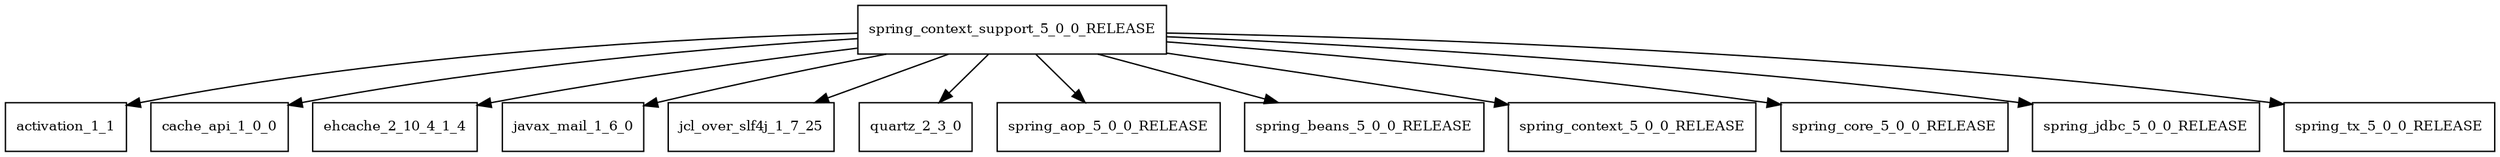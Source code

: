 digraph spring_context_support_5_0_0_RELEASE_dependencies {
  node [shape = box, fontsize=10.0];
  spring_context_support_5_0_0_RELEASE -> activation_1_1;
  spring_context_support_5_0_0_RELEASE -> cache_api_1_0_0;
  spring_context_support_5_0_0_RELEASE -> ehcache_2_10_4_1_4;
  spring_context_support_5_0_0_RELEASE -> javax_mail_1_6_0;
  spring_context_support_5_0_0_RELEASE -> jcl_over_slf4j_1_7_25;
  spring_context_support_5_0_0_RELEASE -> quartz_2_3_0;
  spring_context_support_5_0_0_RELEASE -> spring_aop_5_0_0_RELEASE;
  spring_context_support_5_0_0_RELEASE -> spring_beans_5_0_0_RELEASE;
  spring_context_support_5_0_0_RELEASE -> spring_context_5_0_0_RELEASE;
  spring_context_support_5_0_0_RELEASE -> spring_core_5_0_0_RELEASE;
  spring_context_support_5_0_0_RELEASE -> spring_jdbc_5_0_0_RELEASE;
  spring_context_support_5_0_0_RELEASE -> spring_tx_5_0_0_RELEASE;
}
